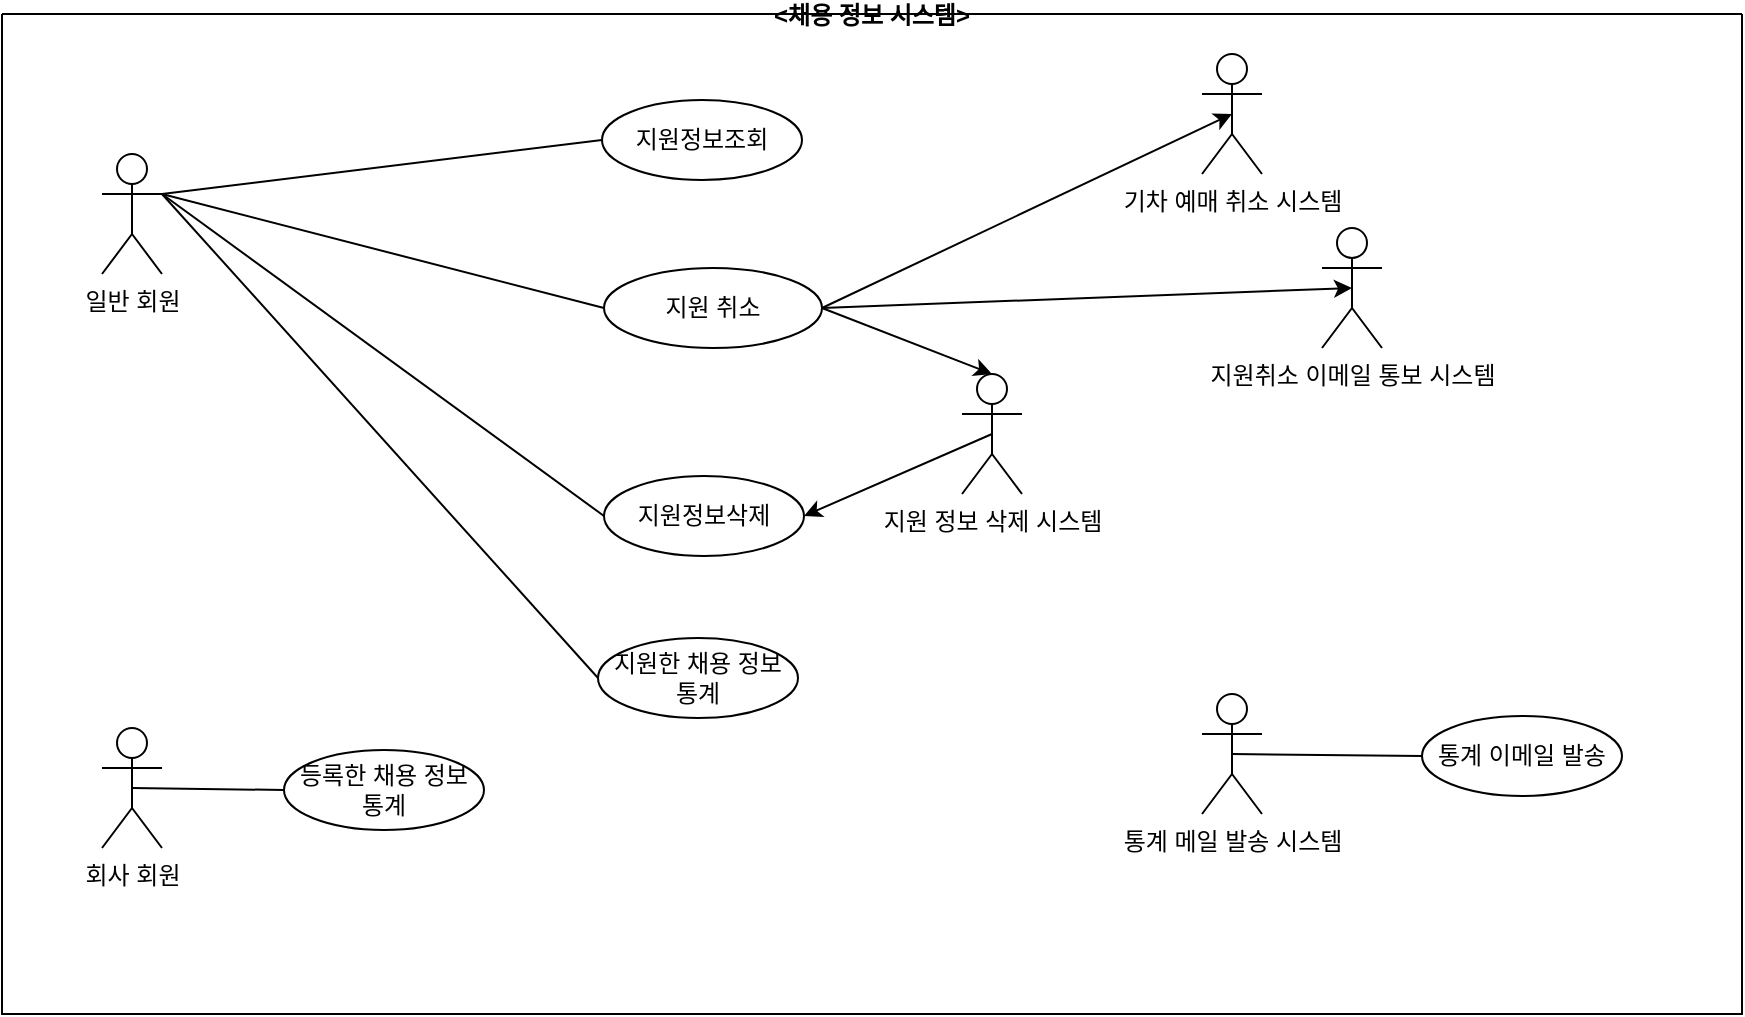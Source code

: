 <mxfile version="21.1.5" type="github">
  <diagram name="지원기능" id="UPAmNvmZ-K9R0Tg9lCOD">
    <mxGraphModel dx="1961" dy="1840" grid="1" gridSize="10" guides="1" tooltips="1" connect="1" arrows="1" fold="1" page="1" pageScale="1" pageWidth="827" pageHeight="1169" math="0" shadow="0">
      <root>
        <mxCell id="0" />
        <mxCell id="1" parent="0" />
        <mxCell id="RSWRGFQSnWnRpEEUj8jb-1" value="일반 회원" style="shape=umlActor;verticalLabelPosition=bottom;verticalAlign=top;html=1;outlineConnect=0;" parent="1" vertex="1">
          <mxGeometry x="40" y="40" width="30" height="60" as="geometry" />
        </mxCell>
        <mxCell id="RSWRGFQSnWnRpEEUj8jb-2" value="회사 회원" style="shape=umlActor;verticalLabelPosition=bottom;verticalAlign=top;html=1;outlineConnect=0;" parent="1" vertex="1">
          <mxGeometry x="40" y="327" width="30" height="60" as="geometry" />
        </mxCell>
        <mxCell id="RSWRGFQSnWnRpEEUj8jb-3" value="지원정보조회" style="ellipse;whiteSpace=wrap;html=1;" parent="1" vertex="1">
          <mxGeometry x="290" y="13" width="100" height="40" as="geometry" />
        </mxCell>
        <mxCell id="RSWRGFQSnWnRpEEUj8jb-19" value="" style="endArrow=none;html=1;rounded=0;entryX=0;entryY=0.5;entryDx=0;entryDy=0;exitX=1;exitY=0.333;exitDx=0;exitDy=0;exitPerimeter=0;" parent="1" source="RSWRGFQSnWnRpEEUj8jb-1" target="RSWRGFQSnWnRpEEUj8jb-3" edge="1">
          <mxGeometry width="50" height="50" relative="1" as="geometry">
            <mxPoint x="80" y="70" as="sourcePoint" />
            <mxPoint x="460" y="100" as="targetPoint" />
          </mxGeometry>
        </mxCell>
        <mxCell id="RSWRGFQSnWnRpEEUj8jb-24" value="" style="endArrow=none;html=1;rounded=0;entryX=0;entryY=0.5;entryDx=0;entryDy=0;exitX=1;exitY=0.333;exitDx=0;exitDy=0;exitPerimeter=0;" parent="1" source="RSWRGFQSnWnRpEEUj8jb-1" target="RSWRGFQSnWnRpEEUj8jb-23" edge="1">
          <mxGeometry width="50" height="50" relative="1" as="geometry">
            <mxPoint x="80" y="70" as="sourcePoint" />
            <mxPoint x="300" y="73" as="targetPoint" />
          </mxGeometry>
        </mxCell>
        <mxCell id="RSWRGFQSnWnRpEEUj8jb-28" value="&lt;채용 정보 시스템&gt;" style="swimlane;startSize=0;" parent="1" vertex="1">
          <mxGeometry x="-10" y="-30" width="870" height="500" as="geometry" />
        </mxCell>
        <mxCell id="ywEW3Zn0HRga_1FKV1Z--3" value="등록한 채용 정보 통계" style="ellipse;whiteSpace=wrap;html=1;" parent="RSWRGFQSnWnRpEEUj8jb-28" vertex="1">
          <mxGeometry x="141" y="368" width="100" height="40" as="geometry" />
        </mxCell>
        <mxCell id="ywEW3Zn0HRga_1FKV1Z--39" value="지원 정보 삭제 시스템" style="shape=umlActor;verticalLabelPosition=bottom;verticalAlign=top;html=1;outlineConnect=0;" parent="RSWRGFQSnWnRpEEUj8jb-28" vertex="1">
          <mxGeometry x="480" y="180" width="30" height="60" as="geometry" />
        </mxCell>
        <mxCell id="RSWRGFQSnWnRpEEUj8jb-20" value="지원취소 이메일 통보 시스템" style="shape=umlActor;verticalLabelPosition=bottom;verticalAlign=top;html=1;outlineConnect=0;" parent="RSWRGFQSnWnRpEEUj8jb-28" vertex="1">
          <mxGeometry x="660" y="107" width="30" height="60" as="geometry" />
        </mxCell>
        <mxCell id="RSWRGFQSnWnRpEEUj8jb-12" value="지원 취소" style="ellipse;whiteSpace=wrap;html=1;" parent="RSWRGFQSnWnRpEEUj8jb-28" vertex="1">
          <mxGeometry x="301" y="127" width="109" height="40" as="geometry" />
        </mxCell>
        <mxCell id="RSWRGFQSnWnRpEEUj8jb-22" value="" style="endArrow=classic;html=1;rounded=0;entryX=0.5;entryY=0.5;entryDx=0;entryDy=0;entryPerimeter=0;exitX=1;exitY=0.5;exitDx=0;exitDy=0;" parent="RSWRGFQSnWnRpEEUj8jb-28" source="RSWRGFQSnWnRpEEUj8jb-12" target="RSWRGFQSnWnRpEEUj8jb-20" edge="1">
          <mxGeometry width="50" height="50" relative="1" as="geometry">
            <mxPoint x="649.86" y="223.575" as="sourcePoint" />
            <mxPoint x="470" y="130" as="targetPoint" />
          </mxGeometry>
        </mxCell>
        <mxCell id="ywEW3Zn0HRga_1FKV1Z--2" value="" style="endArrow=classic;html=1;rounded=0;entryX=0.5;entryY=0;entryDx=0;entryDy=0;exitX=1;exitY=0.5;exitDx=0;exitDy=0;entryPerimeter=0;" parent="RSWRGFQSnWnRpEEUj8jb-28" source="RSWRGFQSnWnRpEEUj8jb-12" target="ywEW3Zn0HRga_1FKV1Z--39" edge="1">
          <mxGeometry width="50" height="50" relative="1" as="geometry">
            <mxPoint x="600" y="203" as="sourcePoint" />
            <mxPoint x="599" y="310" as="targetPoint" />
          </mxGeometry>
        </mxCell>
        <mxCell id="ywEW3Zn0HRga_1FKV1Z--50" value="지원한 채용 정보 통계" style="ellipse;whiteSpace=wrap;html=1;" parent="RSWRGFQSnWnRpEEUj8jb-28" vertex="1">
          <mxGeometry x="298" y="312" width="100" height="40" as="geometry" />
        </mxCell>
        <mxCell id="ywEW3Zn0HRga_1FKV1Z--52" value="통계 메일 발송 시스템" style="shape=umlActor;verticalLabelPosition=bottom;verticalAlign=top;html=1;outlineConnect=0;" parent="RSWRGFQSnWnRpEEUj8jb-28" vertex="1">
          <mxGeometry x="600" y="340" width="30" height="60" as="geometry" />
        </mxCell>
        <mxCell id="ywEW3Zn0HRga_1FKV1Z--59" value="통계 이메일 발송" style="ellipse;whiteSpace=wrap;html=1;" parent="RSWRGFQSnWnRpEEUj8jb-28" vertex="1">
          <mxGeometry x="710" y="351" width="100" height="40" as="geometry" />
        </mxCell>
        <mxCell id="RSWRGFQSnWnRpEEUj8jb-23" value="지원정보삭제" style="ellipse;whiteSpace=wrap;html=1;" parent="RSWRGFQSnWnRpEEUj8jb-28" vertex="1">
          <mxGeometry x="301" y="231" width="100" height="40" as="geometry" />
        </mxCell>
        <mxCell id="vokHyvgvlGLt0k7OBw30-110" value="" style="endArrow=classic;html=1;rounded=0;entryX=1;entryY=0.5;entryDx=0;entryDy=0;exitX=0.5;exitY=0.5;exitDx=0;exitDy=0;exitPerimeter=0;" edge="1" parent="RSWRGFQSnWnRpEEUj8jb-28" source="ywEW3Zn0HRga_1FKV1Z--39" target="RSWRGFQSnWnRpEEUj8jb-23">
          <mxGeometry width="50" height="50" relative="1" as="geometry">
            <mxPoint x="420" y="157" as="sourcePoint" />
            <mxPoint x="505" y="190" as="targetPoint" />
          </mxGeometry>
        </mxCell>
        <mxCell id="vokHyvgvlGLt0k7OBw30-111" value="" style="endArrow=none;html=1;rounded=0;entryX=0;entryY=0.5;entryDx=0;entryDy=0;exitX=0.5;exitY=0.5;exitDx=0;exitDy=0;exitPerimeter=0;" edge="1" parent="RSWRGFQSnWnRpEEUj8jb-28" source="ywEW3Zn0HRga_1FKV1Z--52" target="ywEW3Zn0HRga_1FKV1Z--59">
          <mxGeometry width="50" height="50" relative="1" as="geometry">
            <mxPoint x="75" y="397" as="sourcePoint" />
            <mxPoint x="151" y="398" as="targetPoint" />
          </mxGeometry>
        </mxCell>
        <mxCell id="RSWRGFQSnWnRpEEUj8jb-31" value="" style="endArrow=classic;html=1;rounded=0;exitX=1;exitY=0.5;exitDx=0;exitDy=0;entryX=0.5;entryY=0.5;entryDx=0;entryDy=0;entryPerimeter=0;" parent="1" source="RSWRGFQSnWnRpEEUj8jb-12" target="ywEW3Zn0HRga_1FKV1Z--41" edge="1">
          <mxGeometry width="50" height="50" relative="1" as="geometry">
            <mxPoint x="410" y="280" as="sourcePoint" />
            <mxPoint x="800" y="130" as="targetPoint" />
          </mxGeometry>
        </mxCell>
        <mxCell id="ywEW3Zn0HRga_1FKV1Z--5" value="" style="endArrow=none;html=1;rounded=0;exitX=1;exitY=0.333;exitDx=0;exitDy=0;exitPerimeter=0;entryX=0;entryY=0.5;entryDx=0;entryDy=0;" parent="1" source="RSWRGFQSnWnRpEEUj8jb-1" target="ywEW3Zn0HRga_1FKV1Z--50" edge="1">
          <mxGeometry width="50" height="50" relative="1" as="geometry">
            <mxPoint x="380" y="180" as="sourcePoint" />
            <mxPoint x="430" y="130" as="targetPoint" />
          </mxGeometry>
        </mxCell>
        <mxCell id="ywEW3Zn0HRga_1FKV1Z--6" value="" style="endArrow=none;html=1;rounded=0;entryX=0;entryY=0.5;entryDx=0;entryDy=0;exitX=0.5;exitY=0.5;exitDx=0;exitDy=0;exitPerimeter=0;" parent="1" source="RSWRGFQSnWnRpEEUj8jb-2" target="ywEW3Zn0HRga_1FKV1Z--3" edge="1">
          <mxGeometry width="50" height="50" relative="1" as="geometry">
            <mxPoint x="70" y="357" as="sourcePoint" />
            <mxPoint x="430" y="130" as="targetPoint" />
          </mxGeometry>
        </mxCell>
        <mxCell id="ywEW3Zn0HRga_1FKV1Z--41" value="기차 예매 취소 시스템" style="shape=umlActor;verticalLabelPosition=bottom;verticalAlign=top;html=1;outlineConnect=0;" parent="1" vertex="1">
          <mxGeometry x="590" y="-10" width="30" height="60" as="geometry" />
        </mxCell>
        <mxCell id="ywEW3Zn0HRga_1FKV1Z--46" value="" style="endArrow=none;html=1;rounded=0;entryX=0;entryY=0.5;entryDx=0;entryDy=0;" parent="1" target="RSWRGFQSnWnRpEEUj8jb-12" edge="1">
          <mxGeometry width="50" height="50" relative="1" as="geometry">
            <mxPoint x="70" y="60" as="sourcePoint" />
            <mxPoint x="340" y="130" as="targetPoint" />
          </mxGeometry>
        </mxCell>
      </root>
    </mxGraphModel>
  </diagram>
</mxfile>
